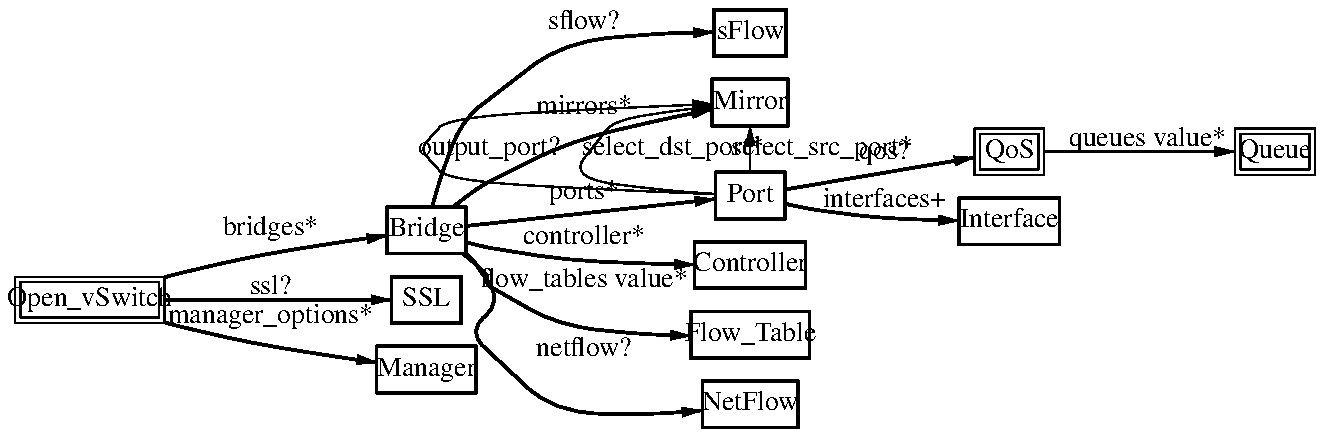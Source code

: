.\" Generated from vswitch.gv with cksum "1213636340 1041"
.PS
linethick = 1;
linethick = 1;
box at 2.057083274,0.98661625 wid 0.3933557738 height 0.232145 "Bridge"
linethick = 1;
box at 3.675644643,1.9732325 wid 0.3611154762 height 0.232145 "sFlow"
linethick = 1;
box at 3.675644643,1.625015 wid 0.3804577976 height 0.232145 "Mirror"
linethick = 1;
box at 3.675644643,1.160725 wid 0.3482175 height 0.232145 "Port"
linethick = 1;
box at 3.675644643,0.8125075 wid 0.554547976 height 0.232145 "Controller"
linethick = 1;
box at 3.675644643,0.46429 wid 0.593269762 height 0.232145 "Flow_Table"
linethick = 1;
box at 3.675644643,0.1160725 wid 0.477197262 height 0.232145 "NetFlow"
linethick = 0.5;
box at 4.97161732,1.379962738 wid 0.3482175 height 0.232145 "QoS"
box at 4.97161732,1.379962738 wid 0.292661944444444 height 0.176589444444444
linethick = 0.5;
box at 6.29995101,1.379962738 wid 0.3998047619 height 0.232145 "Queue"
box at 6.29995101,1.379962738 wid 0.344249206344444 height 0.176589444444444
linethick = 0.5;
box at 0.3740134524,0.63839875 wid 0.748017619 height 0.232145 "Open_vSwitch"
box at 0.3740134524,0.63839875 wid 0.692462063444444 height 0.176589444444444
linethick = 1;
box at 2.057083274,0.63839875 wid 0.3482175 height 0.232145 "SSL"
linethick = 1;
box at 2.057083274,0.29018125 wid 0.496511726 height 0.232145 "Manager"
linethick = 1;
box at 4.97161732,1.031745238 wid 0.502965357 height 0.232145 "Interface"
linethick = 1;
spline -> from 2.086472831,1.105103058 to 2.086472831,1.105103058 to 2.131787535,1.262079507 to 2.234024193,1.536196323 to 2.424615238,1.68305125 to 2.742514601,1.928010654 to 3.231829832,1.971978917 to 3.494385827,1.97648253
"sflow?" at 2.84377625,2.024815119
linethick = 1;
spline -> from 2.19098451,1.103013753 to 2.19098451,1.103013753 to 2.257610125,1.156128529 to 2.341553757,1.216254084 to 2.424615238,1.257436607 to 2.778497076,1.432938227 to 3.231226255,1.540003501 to 3.48356787,1.590332537
"mirrors*" at 2.84377625,1.599200476
linethick = 1;
spline -> from 2.25552082,1.00797359 to 2.25552082,1.00797359 to 2.574627337,1.042284621 to 3.196590221,1.10918881 to 3.50028231,1.141874826
"ports*" at 2.84377625,1.173632262
linethick = 1;
spline -> from 2.253942234,0.927233559 to 2.253942234,0.927233559 to 2.308728454,0.91279414 to 2.368621864,0.898911869 to 2.424615238,0.889904643 to 2.756536159,0.836464864 to 3.143475445,0.819332563 to 3.39813851,0.814178944
"controller*" at 2.84377625,0.947940893
linethick = 1;
spline -> from 2.237274223,0.870311605 to 2.237274223,0.870311605 to 2.26202088,0.85197215 to 2.286488963,0.832425541 to 2.308542738,0.8125075 to 2.36741471,0.759439153 to 2.355668173,0.716167325 to 2.424615238,0.677074107 to 2.719857249,0.509883278 to 3.11260016,0.466843595 to 3.378684759,0.4590853091
"flow_tables value*" at 2.84377625,0.735110357
linethick = 1;
spline -> from 2.254360095,0.87240091 to 2.254360095,0.87240091 to 2.274835284,0.854386458 to 2.293546171,0.834421988 to 2.308542738,0.8125075 to 2.433436748,0.630134388 to 2.263181605,0.479843715 to 2.424615238,0.3288705357 to 2.696549891,0.0745742598 to 3.154664834,0.0632920128 to 3.434585275,0.0849882845
"netflow?" at 2.84377625,0.3869067857
linethick = 0.5;
spline -> from 3.675644643,1.279443953 to 3.675644643,1.279443953 to 3.675644643,1.349598172 to 3.675644643,1.437998988 to 3.675644643,1.507874633
"select_src_port*" at 4.033519375,1.39287
linethick = 0.5;
spline -> from 3.49888944,1.166900057 to 3.49888944,1.166900057 to 3.102525067,1.182593059 to 2.170137889,1.2303685 to 2.076397738,1.33483375 to 2.04194742,1.373230533 to 2.04194742,1.412509467 to 2.076397738,1.45090625 to 2.169209309,1.554350062 to 3.084092754,1.602171932 to 3.486864329,1.618329224
"output_port?" at 2.369829018,1.39287
linethick = 0.5;
spline -> from 3.500143023,1.168571501 to 3.500143023,1.168571501 to 3.231876261,1.187096672 to 2.766936255,1.248522239 to 2.927627024,1.45090625 to 2.996202657,1.537310619 to 3.288751786,1.584761057 to 3.487003616,1.607511267
"select_dst_port*" at 3.288705357,1.39287
linethick = 1;
spline -> from 3.850449828,1.190300273 to 3.850449828,1.190300273 to 4.09782354,1.232132802 to 4.547488405,1.308183504 to 4.79565141,1.35015532
"qos?" at 4.346265119,1.373509107
linethick = 1;
spline -> from 3.851378408,1.118985329 to 3.851378408,1.118985329 to 3.924318367,1.103245898 to 4.009979872,1.086810032 to 4.088352024,1.076874226 to 4.300114693,1.050131122 to 4.542381215,1.039127449 to 4.71950785,1.034670265
"interfaces+" at 4.346265119,1.134910476
linethick = 1;
spline -> from 5.14804752,1.379962738 to 5.14804752,1.379962738 to 5.39458551,1.379962738 to 5.84030391,1.379962738 to 6.09891344,1.379962738
"queues value*" at 5.66155226,1.437998988
linethick = 1;
spline -> from 0.750199782,0.751824797 to 0.750199782,0.751824797 to 0.788503707,0.762039177 to 0.826993348,0.771696409 to 0.864090119,0.780285774 to 1.211239752,0.860282941 to 1.621672112,0.924819251 to 1.859388592,0.959269569
"bridges*" at 1.2767975,0.993069881
linethick = 1;
spline -> from 0.749642634,0.63839875 to 0.749642634,0.63839875 to 1.102270889,0.63839875 to 1.61433633,0.63839875 to 1.880885219,0.63839875
"ssl?" at 1.2767975,0.696435
linethick = 1;
spline -> from 0.750199782,0.524972703 to 0.750199782,0.524972703 to 0.788503707,0.514758323 to 0.826993348,0.505101091 to 0.864090119,0.496511726 to 1.187700249,0.421946752 to 1.566282315,0.3608229735 to 1.808734553,0.324956571
"manager_options*" at 1.2767975,0.554547976
.PE
